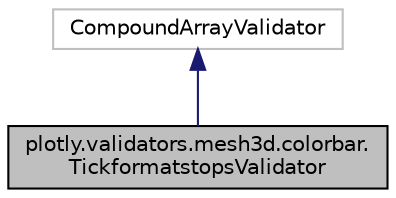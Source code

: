 digraph "plotly.validators.mesh3d.colorbar.TickformatstopsValidator"
{
 // LATEX_PDF_SIZE
  edge [fontname="Helvetica",fontsize="10",labelfontname="Helvetica",labelfontsize="10"];
  node [fontname="Helvetica",fontsize="10",shape=record];
  Node1 [label="plotly.validators.mesh3d.colorbar.\lTickformatstopsValidator",height=0.2,width=0.4,color="black", fillcolor="grey75", style="filled", fontcolor="black",tooltip=" "];
  Node2 -> Node1 [dir="back",color="midnightblue",fontsize="10",style="solid",fontname="Helvetica"];
  Node2 [label="CompoundArrayValidator",height=0.2,width=0.4,color="grey75", fillcolor="white", style="filled",tooltip=" "];
}
